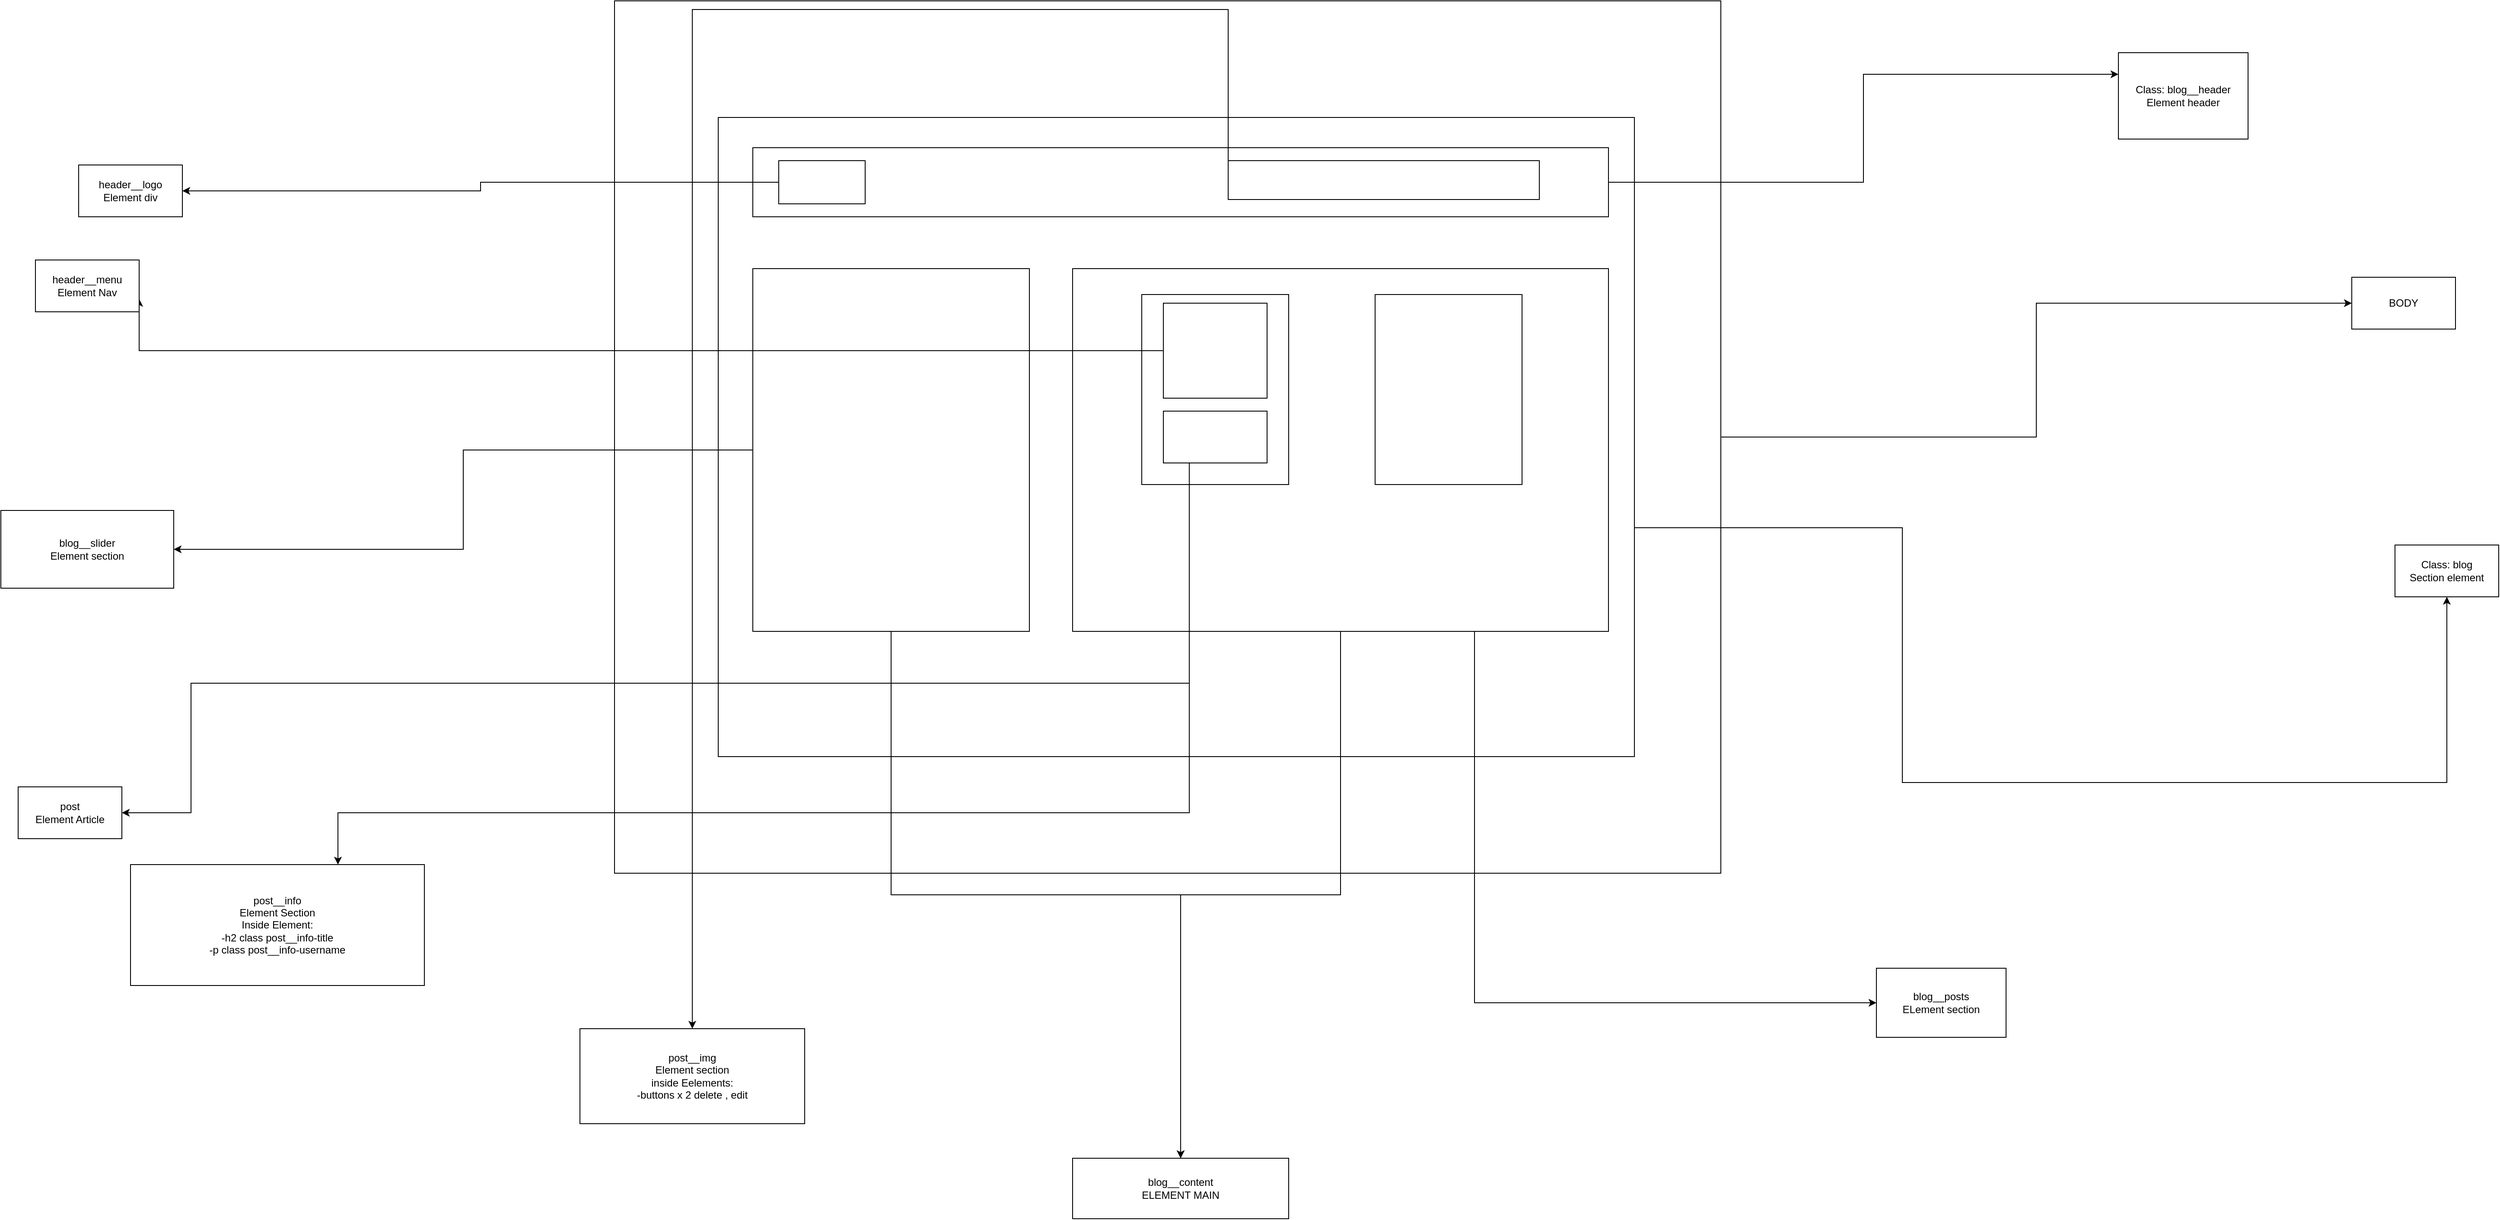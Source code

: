 <mxfile version="18.0.3" type="github" pages="3">
  <diagram id="_HmwWjjz7c97hIYzDZYx" name="BLOG-MAIN">
    <mxGraphModel dx="4604" dy="1588" grid="1" gridSize="10" guides="1" tooltips="1" connect="1" arrows="1" fold="1" page="1" pageScale="1" pageWidth="3300" pageHeight="4681" math="0" shadow="0">
      <root>
        <mxCell id="0" />
        <mxCell id="1" parent="0" />
        <mxCell id="EwOS3WCZrGuF4N87cikx-12" value="" style="edgeStyle=orthogonalEdgeStyle;rounded=0;orthogonalLoop=1;jettySize=auto;html=1;" edge="1" parent="1" source="EwOS3WCZrGuF4N87cikx-1" target="EwOS3WCZrGuF4N87cikx-11">
          <mxGeometry relative="1" as="geometry" />
        </mxCell>
        <mxCell id="EwOS3WCZrGuF4N87cikx-1" value="" style="rounded=0;whiteSpace=wrap;html=1;" vertex="1" parent="1">
          <mxGeometry x="980" y="90" width="1280" height="1010" as="geometry" />
        </mxCell>
        <mxCell id="EwOS3WCZrGuF4N87cikx-9" value="Class: blog__header&lt;br&gt;Element header" style="whiteSpace=wrap;html=1;rounded=0;" vertex="1" parent="1">
          <mxGeometry x="2720" y="150" width="150" height="100" as="geometry" />
        </mxCell>
        <mxCell id="EwOS3WCZrGuF4N87cikx-11" value="BODY" style="whiteSpace=wrap;html=1;rounded=0;" vertex="1" parent="1">
          <mxGeometry x="2990" y="410" width="120" height="60" as="geometry" />
        </mxCell>
        <mxCell id="EwOS3WCZrGuF4N87cikx-16" value="" style="edgeStyle=orthogonalEdgeStyle;rounded=0;orthogonalLoop=1;jettySize=auto;html=1;" edge="1" parent="1" source="EwOS3WCZrGuF4N87cikx-14" target="EwOS3WCZrGuF4N87cikx-15">
          <mxGeometry relative="1" as="geometry">
            <Array as="points">
              <mxPoint x="2470" y="700" />
              <mxPoint x="2470" y="995" />
            </Array>
          </mxGeometry>
        </mxCell>
        <mxCell id="EwOS3WCZrGuF4N87cikx-14" value="" style="rounded=0;whiteSpace=wrap;html=1;" vertex="1" parent="1">
          <mxGeometry x="1100" y="225" width="1060" height="740" as="geometry" />
        </mxCell>
        <mxCell id="EwOS3WCZrGuF4N87cikx-15" value="Class: blog&lt;br&gt;Section element" style="whiteSpace=wrap;html=1;rounded=0;" vertex="1" parent="1">
          <mxGeometry x="3040" y="720" width="120" height="60" as="geometry" />
        </mxCell>
        <mxCell id="EwOS3WCZrGuF4N87cikx-20" style="edgeStyle=orthogonalEdgeStyle;rounded=0;orthogonalLoop=1;jettySize=auto;html=1;entryX=0;entryY=0.25;entryDx=0;entryDy=0;" edge="1" parent="1" source="EwOS3WCZrGuF4N87cikx-17" target="EwOS3WCZrGuF4N87cikx-9">
          <mxGeometry relative="1" as="geometry" />
        </mxCell>
        <mxCell id="EwOS3WCZrGuF4N87cikx-17" value="" style="rounded=0;whiteSpace=wrap;html=1;" vertex="1" parent="1">
          <mxGeometry x="1140" y="260" width="990" height="80" as="geometry" />
        </mxCell>
        <mxCell id="EwOS3WCZrGuF4N87cikx-22" value="" style="edgeStyle=orthogonalEdgeStyle;rounded=0;orthogonalLoop=1;jettySize=auto;html=1;" edge="1" parent="1" source="EwOS3WCZrGuF4N87cikx-18" target="EwOS3WCZrGuF4N87cikx-21">
          <mxGeometry relative="1" as="geometry" />
        </mxCell>
        <mxCell id="EwOS3WCZrGuF4N87cikx-18" value="" style="rounded=0;whiteSpace=wrap;html=1;" vertex="1" parent="1">
          <mxGeometry x="1170" y="275" width="100" height="50" as="geometry" />
        </mxCell>
        <mxCell id="EwOS3WCZrGuF4N87cikx-24" style="edgeStyle=orthogonalEdgeStyle;rounded=0;orthogonalLoop=1;jettySize=auto;html=1;exitX=0;exitY=0.25;exitDx=0;exitDy=0;entryX=1;entryY=0.75;entryDx=0;entryDy=0;" edge="1" parent="1" source="EwOS3WCZrGuF4N87cikx-19" target="EwOS3WCZrGuF4N87cikx-23">
          <mxGeometry relative="1" as="geometry">
            <Array as="points">
              <mxPoint x="1690" y="100" />
              <mxPoint x="1070" y="100" />
              <mxPoint x="1070" y="495" />
            </Array>
          </mxGeometry>
        </mxCell>
        <mxCell id="EwOS3WCZrGuF4N87cikx-19" value="" style="rounded=0;whiteSpace=wrap;html=1;" vertex="1" parent="1">
          <mxGeometry x="1690" y="275" width="360" height="45" as="geometry" />
        </mxCell>
        <mxCell id="EwOS3WCZrGuF4N87cikx-21" value="header__logo&lt;br&gt;Element div" style="whiteSpace=wrap;html=1;rounded=0;" vertex="1" parent="1">
          <mxGeometry x="360" y="280" width="120" height="60" as="geometry" />
        </mxCell>
        <mxCell id="EwOS3WCZrGuF4N87cikx-23" value="header__menu&lt;br&gt;Element Nav" style="rounded=0;whiteSpace=wrap;html=1;" vertex="1" parent="1">
          <mxGeometry x="310" y="390" width="120" height="60" as="geometry" />
        </mxCell>
        <mxCell id="EwOS3WCZrGuF4N87cikx-33" style="edgeStyle=orthogonalEdgeStyle;rounded=0;orthogonalLoop=1;jettySize=auto;html=1;exitX=0.5;exitY=1;exitDx=0;exitDy=0;" edge="1" parent="1" source="EwOS3WCZrGuF4N87cikx-26" target="EwOS3WCZrGuF4N87cikx-28">
          <mxGeometry relative="1" as="geometry" />
        </mxCell>
        <mxCell id="EwOS3WCZrGuF4N87cikx-36" value="" style="edgeStyle=orthogonalEdgeStyle;rounded=0;orthogonalLoop=1;jettySize=auto;html=1;" edge="1" parent="1" source="EwOS3WCZrGuF4N87cikx-26" target="EwOS3WCZrGuF4N87cikx-35">
          <mxGeometry relative="1" as="geometry" />
        </mxCell>
        <mxCell id="EwOS3WCZrGuF4N87cikx-26" value="" style="rounded=0;whiteSpace=wrap;html=1;" vertex="1" parent="1">
          <mxGeometry x="1140" y="400" width="320" height="420" as="geometry" />
        </mxCell>
        <mxCell id="EwOS3WCZrGuF4N87cikx-34" style="edgeStyle=orthogonalEdgeStyle;rounded=0;orthogonalLoop=1;jettySize=auto;html=1;exitX=0.5;exitY=1;exitDx=0;exitDy=0;" edge="1" parent="1" source="EwOS3WCZrGuF4N87cikx-27" target="EwOS3WCZrGuF4N87cikx-28">
          <mxGeometry relative="1" as="geometry" />
        </mxCell>
        <mxCell id="EwOS3WCZrGuF4N87cikx-38" style="edgeStyle=orthogonalEdgeStyle;rounded=0;orthogonalLoop=1;jettySize=auto;html=1;exitX=0.75;exitY=1;exitDx=0;exitDy=0;entryX=0;entryY=0.5;entryDx=0;entryDy=0;" edge="1" parent="1" source="EwOS3WCZrGuF4N87cikx-27" target="EwOS3WCZrGuF4N87cikx-37">
          <mxGeometry relative="1" as="geometry" />
        </mxCell>
        <mxCell id="EwOS3WCZrGuF4N87cikx-27" value="" style="rounded=0;whiteSpace=wrap;html=1;" vertex="1" parent="1">
          <mxGeometry x="1510" y="400" width="620" height="420" as="geometry" />
        </mxCell>
        <mxCell id="EwOS3WCZrGuF4N87cikx-28" value="blog__content&lt;br&gt;ELEMENT MAIN" style="rounded=0;whiteSpace=wrap;html=1;" vertex="1" parent="1">
          <mxGeometry x="1510" y="1430" width="250" height="70" as="geometry" />
        </mxCell>
        <mxCell id="EwOS3WCZrGuF4N87cikx-35" value="blog__slider&lt;br&gt;Element section" style="whiteSpace=wrap;html=1;rounded=0;" vertex="1" parent="1">
          <mxGeometry x="270" y="680" width="200" height="90" as="geometry" />
        </mxCell>
        <mxCell id="EwOS3WCZrGuF4N87cikx-37" value="blog__posts&lt;br&gt;ELement section" style="rounded=0;whiteSpace=wrap;html=1;" vertex="1" parent="1">
          <mxGeometry x="2440" y="1210" width="150" height="80" as="geometry" />
        </mxCell>
        <mxCell id="EwOS3WCZrGuF4N87cikx-43" value="" style="edgeStyle=orthogonalEdgeStyle;rounded=0;orthogonalLoop=1;jettySize=auto;html=1;" edge="1" parent="1" source="EwOS3WCZrGuF4N87cikx-39" target="EwOS3WCZrGuF4N87cikx-42">
          <mxGeometry relative="1" as="geometry">
            <Array as="points">
              <mxPoint x="1645" y="880" />
              <mxPoint x="490" y="880" />
            </Array>
          </mxGeometry>
        </mxCell>
        <mxCell id="EwOS3WCZrGuF4N87cikx-39" value="" style="rounded=0;whiteSpace=wrap;html=1;" vertex="1" parent="1">
          <mxGeometry x="1590" y="430" width="170" height="220" as="geometry" />
        </mxCell>
        <mxCell id="EwOS3WCZrGuF4N87cikx-46" style="edgeStyle=orthogonalEdgeStyle;rounded=0;orthogonalLoop=1;jettySize=auto;html=1;" edge="1" parent="1" source="EwOS3WCZrGuF4N87cikx-40" target="EwOS3WCZrGuF4N87cikx-47">
          <mxGeometry relative="1" as="geometry">
            <mxPoint x="990" y="1230" as="targetPoint" />
          </mxGeometry>
        </mxCell>
        <mxCell id="EwOS3WCZrGuF4N87cikx-40" value="" style="rounded=0;whiteSpace=wrap;html=1;" vertex="1" parent="1">
          <mxGeometry x="1615" y="440" width="120" height="110" as="geometry" />
        </mxCell>
        <mxCell id="EwOS3WCZrGuF4N87cikx-45" value="" style="edgeStyle=orthogonalEdgeStyle;rounded=0;orthogonalLoop=1;jettySize=auto;html=1;" edge="1" parent="1" source="EwOS3WCZrGuF4N87cikx-41" target="EwOS3WCZrGuF4N87cikx-44">
          <mxGeometry relative="1" as="geometry">
            <Array as="points">
              <mxPoint x="1645" y="1030" />
              <mxPoint x="660" y="1030" />
            </Array>
          </mxGeometry>
        </mxCell>
        <mxCell id="EwOS3WCZrGuF4N87cikx-41" value="" style="rounded=0;whiteSpace=wrap;html=1;" vertex="1" parent="1">
          <mxGeometry x="1615" y="565" width="120" height="60" as="geometry" />
        </mxCell>
        <mxCell id="EwOS3WCZrGuF4N87cikx-42" value="post&lt;br&gt;Element Article" style="whiteSpace=wrap;html=1;rounded=0;" vertex="1" parent="1">
          <mxGeometry x="290" y="1000" width="120" height="60" as="geometry" />
        </mxCell>
        <mxCell id="EwOS3WCZrGuF4N87cikx-44" value="post__info&lt;br&gt;Element Section&lt;br&gt;Inside Element:&lt;br&gt;-h2 class post__info-title&lt;br&gt;-p class post__info-username" style="whiteSpace=wrap;html=1;rounded=0;" vertex="1" parent="1">
          <mxGeometry x="420" y="1090" width="340" height="140" as="geometry" />
        </mxCell>
        <mxCell id="EwOS3WCZrGuF4N87cikx-47" value="post__img&lt;br&gt;Element section&lt;br&gt;inside Eelements:&lt;br&gt;-buttons x 2 delete , edit" style="rounded=0;whiteSpace=wrap;html=1;" vertex="1" parent="1">
          <mxGeometry x="940" y="1280" width="260" height="110" as="geometry" />
        </mxCell>
        <mxCell id="EwOS3WCZrGuF4N87cikx-48" value="" style="rounded=0;whiteSpace=wrap;html=1;" vertex="1" parent="1">
          <mxGeometry x="1860" y="430" width="170" height="220" as="geometry" />
        </mxCell>
      </root>
    </mxGraphModel>
  </diagram>
  <diagram id="_3_GoV-ia7zbLTqmKI6n" name="MODAL-INFO">
    <mxGraphModel dx="5755" dy="1985" grid="1" gridSize="10" guides="1" tooltips="1" connect="1" arrows="1" fold="1" page="1" pageScale="1" pageWidth="3300" pageHeight="4681" math="0" shadow="0">
      <root>
        <mxCell id="0" />
        <mxCell id="1" parent="0" />
        <mxCell id="nutWoNm_LG5LV0S61XkN-3" style="edgeStyle=orthogonalEdgeStyle;rounded=0;orthogonalLoop=1;jettySize=auto;html=1;" edge="1" parent="1" source="nutWoNm_LG5LV0S61XkN-1" target="nutWoNm_LG5LV0S61XkN-4">
          <mxGeometry relative="1" as="geometry">
            <mxPoint x="2410" y="210" as="targetPoint" />
          </mxGeometry>
        </mxCell>
        <mxCell id="nutWoNm_LG5LV0S61XkN-1" value="" style="rounded=0;whiteSpace=wrap;html=1;" vertex="1" parent="1">
          <mxGeometry x="430" y="50" width="1910" height="1280" as="geometry" />
        </mxCell>
        <mxCell id="nutWoNm_LG5LV0S61XkN-4" value="modal&lt;br&gt;ELement div" style="rounded=0;whiteSpace=wrap;html=1;" vertex="1" parent="1">
          <mxGeometry x="2590" y="810" width="250" height="100" as="geometry" />
        </mxCell>
        <mxCell id="nutWoNm_LG5LV0S61XkN-7" style="edgeStyle=orthogonalEdgeStyle;rounded=0;orthogonalLoop=1;jettySize=auto;html=1;" edge="1" parent="1" source="nutWoNm_LG5LV0S61XkN-6" target="nutWoNm_LG5LV0S61XkN-8">
          <mxGeometry relative="1" as="geometry">
            <mxPoint x="2750" y="1150" as="targetPoint" />
          </mxGeometry>
        </mxCell>
        <mxCell id="nutWoNm_LG5LV0S61XkN-6" value="" style="rounded=0;whiteSpace=wrap;html=1;" vertex="1" parent="1">
          <mxGeometry x="920" y="120" width="920" height="1080" as="geometry" />
        </mxCell>
        <mxCell id="nutWoNm_LG5LV0S61XkN-8" value="modal__content&lt;br&gt;Element Section" style="rounded=0;whiteSpace=wrap;html=1;" vertex="1" parent="1">
          <mxGeometry x="2790.0" y="1080" width="120" height="60" as="geometry" />
        </mxCell>
        <mxCell id="nutWoNm_LG5LV0S61XkN-16" value="" style="edgeStyle=orthogonalEdgeStyle;rounded=0;orthogonalLoop=1;jettySize=auto;html=1;" edge="1" parent="1" source="nutWoNm_LG5LV0S61XkN-9" target="nutWoNm_LG5LV0S61XkN-15">
          <mxGeometry relative="1" as="geometry" />
        </mxCell>
        <mxCell id="nutWoNm_LG5LV0S61XkN-9" value="" style="rounded=0;whiteSpace=wrap;html=1;" vertex="1" parent="1">
          <mxGeometry x="950" y="160" width="210" height="90" as="geometry" />
        </mxCell>
        <mxCell id="nutWoNm_LG5LV0S61XkN-18" value="" style="edgeStyle=orthogonalEdgeStyle;rounded=0;orthogonalLoop=1;jettySize=auto;html=1;" edge="1" parent="1" source="nutWoNm_LG5LV0S61XkN-10" target="nutWoNm_LG5LV0S61XkN-17">
          <mxGeometry relative="1" as="geometry" />
        </mxCell>
        <mxCell id="nutWoNm_LG5LV0S61XkN-10" value="" style="rounded=0;whiteSpace=wrap;html=1;" vertex="1" parent="1">
          <mxGeometry x="950" y="320" width="800" height="260" as="geometry" />
        </mxCell>
        <mxCell id="nutWoNm_LG5LV0S61XkN-20" value="" style="edgeStyle=orthogonalEdgeStyle;rounded=0;orthogonalLoop=1;jettySize=auto;html=1;" edge="1" parent="1" source="nutWoNm_LG5LV0S61XkN-11" target="nutWoNm_LG5LV0S61XkN-19">
          <mxGeometry relative="1" as="geometry">
            <Array as="points">
              <mxPoint x="2780" y="620" />
            </Array>
          </mxGeometry>
        </mxCell>
        <mxCell id="nutWoNm_LG5LV0S61XkN-11" value="" style="rounded=0;whiteSpace=wrap;html=1;" vertex="1" parent="1">
          <mxGeometry x="950" y="610" width="200" height="150" as="geometry" />
        </mxCell>
        <mxCell id="nutWoNm_LG5LV0S61XkN-12" value="" style="rounded=0;whiteSpace=wrap;html=1;" vertex="1" parent="1">
          <mxGeometry x="950" y="780" width="800" height="350" as="geometry" />
        </mxCell>
        <mxCell id="nutWoNm_LG5LV0S61XkN-21" style="edgeStyle=orthogonalEdgeStyle;rounded=0;orthogonalLoop=1;jettySize=auto;html=1;" edge="1" parent="1" source="nutWoNm_LG5LV0S61XkN-13" target="nutWoNm_LG5LV0S61XkN-22">
          <mxGeometry relative="1" as="geometry">
            <mxPoint x="2090" y="1630" as="targetPoint" />
          </mxGeometry>
        </mxCell>
        <mxCell id="nutWoNm_LG5LV0S61XkN-13" value="" style="rounded=0;whiteSpace=wrap;html=1;" vertex="1" parent="1">
          <mxGeometry x="1175" y="810" width="350" height="60" as="geometry" />
        </mxCell>
        <mxCell id="nutWoNm_LG5LV0S61XkN-24" value="" style="edgeStyle=orthogonalEdgeStyle;rounded=0;orthogonalLoop=1;jettySize=auto;html=1;exitX=0.462;exitY=1.013;exitDx=0;exitDy=0;exitPerimeter=0;" edge="1" parent="1" source="nutWoNm_LG5LV0S61XkN-12" target="nutWoNm_LG5LV0S61XkN-23">
          <mxGeometry relative="1" as="geometry">
            <Array as="points">
              <mxPoint x="1355" y="1135" />
              <mxPoint x="1355" y="1335" />
              <mxPoint x="1030" y="1335" />
            </Array>
          </mxGeometry>
        </mxCell>
        <mxCell id="nutWoNm_LG5LV0S61XkN-25" style="edgeStyle=orthogonalEdgeStyle;rounded=0;orthogonalLoop=1;jettySize=auto;html=1;" edge="1" parent="1" source="nutWoNm_LG5LV0S61XkN-14" target="nutWoNm_LG5LV0S61XkN-26">
          <mxGeometry relative="1" as="geometry">
            <mxPoint x="1780" y="1670" as="targetPoint" />
            <Array as="points">
              <mxPoint x="1490" y="1375" />
              <mxPoint x="1855" y="1375" />
            </Array>
          </mxGeometry>
        </mxCell>
        <mxCell id="nutWoNm_LG5LV0S61XkN-14" value="" style="rounded=0;whiteSpace=wrap;html=1;" vertex="1" parent="1">
          <mxGeometry x="980" y="890" width="750" height="220" as="geometry" />
        </mxCell>
        <mxCell id="nutWoNm_LG5LV0S61XkN-15" value="modal__title&lt;br&gt;Element h1" style="whiteSpace=wrap;html=1;rounded=0;" vertex="1" parent="1">
          <mxGeometry x="2690" y="110" width="120" height="60" as="geometry" />
        </mxCell>
        <mxCell id="nutWoNm_LG5LV0S61XkN-17" value="modal__body&lt;br&gt;Element p" style="whiteSpace=wrap;html=1;rounded=0;" vertex="1" parent="1">
          <mxGeometry x="2840" y="340" width="120" height="60" as="geometry" />
        </mxCell>
        <mxCell id="nutWoNm_LG5LV0S61XkN-19" value="modal__user-info&lt;br&gt;Element div&lt;br&gt;Inside Element:&lt;br&gt;-user-info__username p&lt;br&gt;-user-info__email p&lt;br&gt;" style="whiteSpace=wrap;html=1;rounded=0;" vertex="1" parent="1">
          <mxGeometry x="2750" y="460" width="380" height="160" as="geometry" />
        </mxCell>
        <mxCell id="nutWoNm_LG5LV0S61XkN-22" value="comments__show-btn" style="rounded=0;whiteSpace=wrap;html=1;" vertex="1" parent="1">
          <mxGeometry x="2080" y="1470" width="320" height="140" as="geometry" />
        </mxCell>
        <mxCell id="nutWoNm_LG5LV0S61XkN-23" value="modal__comments&lt;br&gt;Element Section" style="rounded=0;whiteSpace=wrap;html=1;" vertex="1" parent="1">
          <mxGeometry x="1160" y="1490" width="480" height="120" as="geometry" />
        </mxCell>
        <mxCell id="nutWoNm_LG5LV0S61XkN-26" value="comments-container&lt;br&gt;Element section" style="rounded=0;whiteSpace=wrap;html=1;" vertex="1" parent="1">
          <mxGeometry x="1721" y="1640" width="270" height="80" as="geometry" />
        </mxCell>
        <mxCell id="nutWoNm_LG5LV0S61XkN-29" style="edgeStyle=orthogonalEdgeStyle;rounded=0;orthogonalLoop=1;jettySize=auto;html=1;" edge="1" parent="1" source="nutWoNm_LG5LV0S61XkN-27" target="nutWoNm_LG5LV0S61XkN-30">
          <mxGeometry relative="1" as="geometry">
            <mxPoint x="510" y="1530" as="targetPoint" />
          </mxGeometry>
        </mxCell>
        <mxCell id="nutWoNm_LG5LV0S61XkN-27" value="" style="rounded=0;whiteSpace=wrap;html=1;" vertex="1" parent="1">
          <mxGeometry x="1020" y="920" width="620" height="60" as="geometry" />
        </mxCell>
        <mxCell id="nutWoNm_LG5LV0S61XkN-28" value="" style="rounded=0;whiteSpace=wrap;html=1;" vertex="1" parent="1">
          <mxGeometry x="1020" y="1000" width="620" height="60" as="geometry" />
        </mxCell>
        <mxCell id="nutWoNm_LG5LV0S61XkN-30" value="comments__item&lt;br&gt;Element article&lt;br&gt;Inside Elements:&lt;br&gt;-h2 comments__name&lt;br&gt;-p comments__body&lt;br&gt;-p comments__email" style="rounded=0;whiteSpace=wrap;html=1;" vertex="1" parent="1">
          <mxGeometry x="450" y="1500" width="310" height="100" as="geometry" />
        </mxCell>
        <mxCell id="nutWoNm_LG5LV0S61XkN-34" value="" style="edgeStyle=orthogonalEdgeStyle;rounded=0;orthogonalLoop=1;jettySize=auto;html=1;" edge="1" parent="1" source="nutWoNm_LG5LV0S61XkN-32" target="nutWoNm_LG5LV0S61XkN-33">
          <mxGeometry relative="1" as="geometry" />
        </mxCell>
        <mxCell id="nutWoNm_LG5LV0S61XkN-32" value="" style="rounded=0;whiteSpace=wrap;html=1;" vertex="1" parent="1">
          <mxGeometry x="1680" y="130" width="120" height="60" as="geometry" />
        </mxCell>
        <mxCell id="nutWoNm_LG5LV0S61XkN-33" value="Element Span&lt;br&gt;ID: closeModal" style="rounded=0;whiteSpace=wrap;html=1;" vertex="1" parent="1">
          <mxGeometry x="70" y="140" width="120" height="60" as="geometry" />
        </mxCell>
      </root>
    </mxGraphModel>
  </diagram>
  <diagram id="ELEpgiKaWjbNW68cMa59" name="MODAL-EDIT">
    <mxGraphModel dx="5755" dy="1985" grid="1" gridSize="10" guides="1" tooltips="1" connect="1" arrows="1" fold="1" page="1" pageScale="1" pageWidth="3300" pageHeight="4681" math="0" shadow="0">
      <root>
        <mxCell id="0" />
        <mxCell id="1" parent="0" />
        <mxCell id="vTtkg_en4oWkrKygEm0N-2" value="" style="edgeStyle=orthogonalEdgeStyle;rounded=0;orthogonalLoop=1;jettySize=auto;html=1;" edge="1" parent="1" source="atygnHq3E2Xu-Cgnwwyz-1" target="vTtkg_en4oWkrKygEm0N-1">
          <mxGeometry relative="1" as="geometry" />
        </mxCell>
        <mxCell id="atygnHq3E2Xu-Cgnwwyz-1" value="" style="rounded=0;whiteSpace=wrap;html=1;" vertex="1" parent="1">
          <mxGeometry x="720" y="100" width="1670" height="1220" as="geometry" />
        </mxCell>
        <mxCell id="vTtkg_en4oWkrKygEm0N-6" value="" style="edgeStyle=orthogonalEdgeStyle;rounded=0;orthogonalLoop=1;jettySize=auto;html=1;" edge="1" parent="1" source="hO8yoY6_qPUKhjGdUj_W-1" target="vTtkg_en4oWkrKygEm0N-5">
          <mxGeometry relative="1" as="geometry">
            <Array as="points">
              <mxPoint x="2385" y="930" />
              <mxPoint x="2385" y="1090" />
            </Array>
          </mxGeometry>
        </mxCell>
        <mxCell id="hO8yoY6_qPUKhjGdUj_W-1" value="" style="rounded=0;whiteSpace=wrap;html=1;" vertex="1" parent="1">
          <mxGeometry x="1120" y="190" width="960" height="1020" as="geometry" />
        </mxCell>
        <mxCell id="vTtkg_en4oWkrKygEm0N-10" value="" style="edgeStyle=orthogonalEdgeStyle;rounded=0;orthogonalLoop=1;jettySize=auto;html=1;" edge="1" parent="1" source="hO8yoY6_qPUKhjGdUj_W-2" target="vTtkg_en4oWkrKygEm0N-9">
          <mxGeometry relative="1" as="geometry" />
        </mxCell>
        <mxCell id="hO8yoY6_qPUKhjGdUj_W-2" value="" style="rounded=0;whiteSpace=wrap;html=1;" vertex="1" parent="1">
          <mxGeometry x="1220" y="230" width="760" height="130" as="geometry" />
        </mxCell>
        <mxCell id="vTtkg_en4oWkrKygEm0N-12" value="" style="edgeStyle=orthogonalEdgeStyle;rounded=0;orthogonalLoop=1;jettySize=auto;html=1;" edge="1" parent="1" source="hO8yoY6_qPUKhjGdUj_W-3" target="vTtkg_en4oWkrKygEm0N-11">
          <mxGeometry relative="1" as="geometry" />
        </mxCell>
        <mxCell id="hO8yoY6_qPUKhjGdUj_W-3" value="" style="rounded=0;whiteSpace=wrap;html=1;" vertex="1" parent="1">
          <mxGeometry x="1220" y="420" width="750" height="630" as="geometry" />
        </mxCell>
        <mxCell id="vTtkg_en4oWkrKygEm0N-19" style="edgeStyle=orthogonalEdgeStyle;rounded=0;orthogonalLoop=1;jettySize=auto;html=1;" edge="1" parent="1" source="hO8yoY6_qPUKhjGdUj_W-4" target="vTtkg_en4oWkrKygEm0N-18">
          <mxGeometry relative="1" as="geometry" />
        </mxCell>
        <mxCell id="hO8yoY6_qPUKhjGdUj_W-4" value="" style="rounded=0;whiteSpace=wrap;html=1;" vertex="1" parent="1">
          <mxGeometry x="1280" y="940" width="620" height="90" as="geometry" />
        </mxCell>
        <mxCell id="vTtkg_en4oWkrKygEm0N-1" value="modal-edit__container&lt;br&gt;Element div" style="whiteSpace=wrap;html=1;rounded=0;" vertex="1" parent="1">
          <mxGeometry x="2750" y="420" width="240" height="80" as="geometry" />
        </mxCell>
        <mxCell id="vTtkg_en4oWkrKygEm0N-5" value="modal-edit__content&lt;br&gt;Element section" style="whiteSpace=wrap;html=1;rounded=0;" vertex="1" parent="1">
          <mxGeometry x="2850" y="890" width="250" height="90" as="geometry" />
        </mxCell>
        <mxCell id="vTtkg_en4oWkrKygEm0N-9" value="modal-edit__title" style="whiteSpace=wrap;html=1;rounded=0;" vertex="1" parent="1">
          <mxGeometry x="2740" y="230" width="120" height="60" as="geometry" />
        </mxCell>
        <mxCell id="vTtkg_en4oWkrKygEm0N-11" value="modal-edit__form&lt;br&gt;Eleemnt form" style="whiteSpace=wrap;html=1;rounded=0;" vertex="1" parent="1">
          <mxGeometry x="2820" y="730" width="120" height="60" as="geometry" />
        </mxCell>
        <mxCell id="vTtkg_en4oWkrKygEm0N-20" style="edgeStyle=orthogonalEdgeStyle;rounded=0;orthogonalLoop=1;jettySize=auto;html=1;entryX=0.5;entryY=0;entryDx=0;entryDy=0;" edge="1" parent="1" source="vTtkg_en4oWkrKygEm0N-15" target="vTtkg_en4oWkrKygEm0N-18">
          <mxGeometry relative="1" as="geometry" />
        </mxCell>
        <mxCell id="vTtkg_en4oWkrKygEm0N-15" value="" style="rounded=0;whiteSpace=wrap;html=1;" vertex="1" parent="1">
          <mxGeometry x="1270" y="560" width="590" height="60" as="geometry" />
        </mxCell>
        <mxCell id="vTtkg_en4oWkrKygEm0N-17" style="edgeStyle=orthogonalEdgeStyle;rounded=0;orthogonalLoop=1;jettySize=auto;html=1;" edge="1" parent="1" source="vTtkg_en4oWkrKygEm0N-16" target="vTtkg_en4oWkrKygEm0N-18">
          <mxGeometry relative="1" as="geometry">
            <mxPoint x="390" y="790.0" as="targetPoint" />
          </mxGeometry>
        </mxCell>
        <mxCell id="vTtkg_en4oWkrKygEm0N-16" value="" style="rounded=0;whiteSpace=wrap;html=1;" vertex="1" parent="1">
          <mxGeometry x="1270" y="790" width="580" height="60" as="geometry" />
        </mxCell>
        <mxCell id="vTtkg_en4oWkrKygEm0N-18" value="form__label&lt;br&gt;form__input" style="rounded=0;whiteSpace=wrap;html=1;" vertex="1" parent="1">
          <mxGeometry x="330" y="760.0" width="120" height="60" as="geometry" />
        </mxCell>
      </root>
    </mxGraphModel>
  </diagram>
</mxfile>
